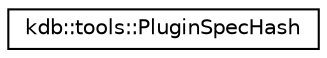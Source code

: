 digraph "Graphical Class Hierarchy"
{
  edge [fontname="Helvetica",fontsize="10",labelfontname="Helvetica",labelfontsize="10"];
  node [fontname="Helvetica",fontsize="10",shape=record];
  rankdir="LR";
  Node1 [label="kdb::tools::PluginSpecHash",height=0.2,width=0.4,color="black", fillcolor="white", style="filled",URL="$structkdb_1_1tools_1_1PluginSpecHash.html",tooltip="Only to be used with PluginSpecName! "];
}
